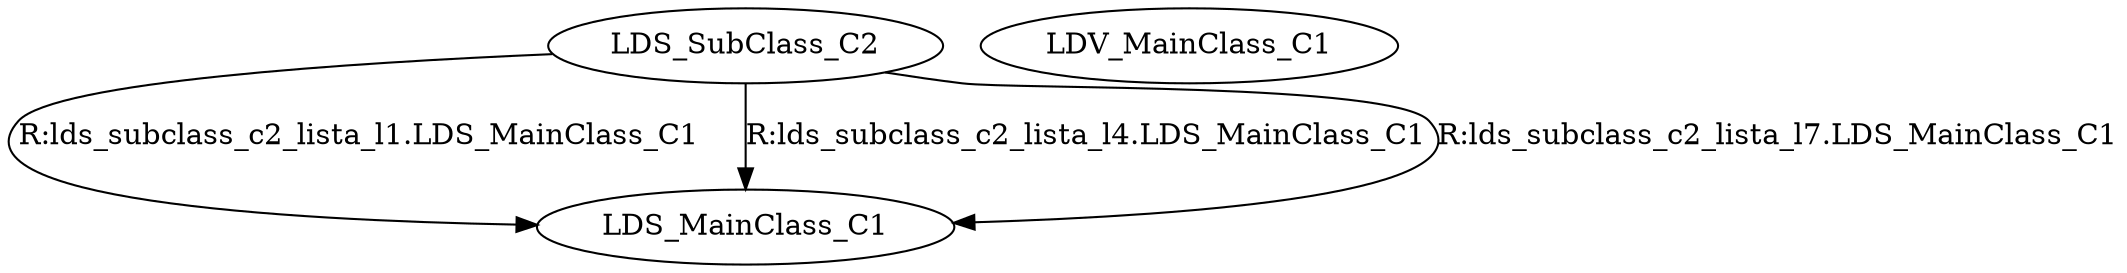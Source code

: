 digraph classRelations {
	subgraph Stazione {
		LDS_MainClass_C1 [ classID=1, classIndex=0, ownerPlantType=Stazione, isStarClass=false]
		LDS_SubClass_C2 [ classID=2, classIndex=1, ownerPlantType=Stazione, isStarClass=false]
		LDV_MainClass_C1 [ classID=3, classIndex=2, ownerPlantType=Stazione, isStarClass=false]

		 LDS_SubClass_C2 -> LDS_MainClass_C1[OperationKind=AUTO]  [list_name=lds_subclass_c2_lista_l1, field=lds_mainclass_c1, fieldType=LDS_MainClass_C1, op=R] [label="R:lds_subclass_c2_lista_l1.LDS_MainClass_C1"] 
		 LDS_SubClass_C2 -> LDS_MainClass_C1[OperationKind=AUTO]  [list_name=lds_subclass_c2_lista_l4, field=lds_mainclass_c1, fieldType=LDS_MainClass_C1, op=R] [label="R:lds_subclass_c2_lista_l4.LDS_MainClass_C1"] 
		 LDS_SubClass_C2 -> LDS_MainClass_C1[OperationKind=AUTO]  [list_name=lds_subclass_c2_lista_l7, field=lds_mainclass_c1, fieldType=LDS_MainClass_C1, op=R] [label="R:lds_subclass_c2_lista_l7.LDS_MainClass_C1"] 
	}
}